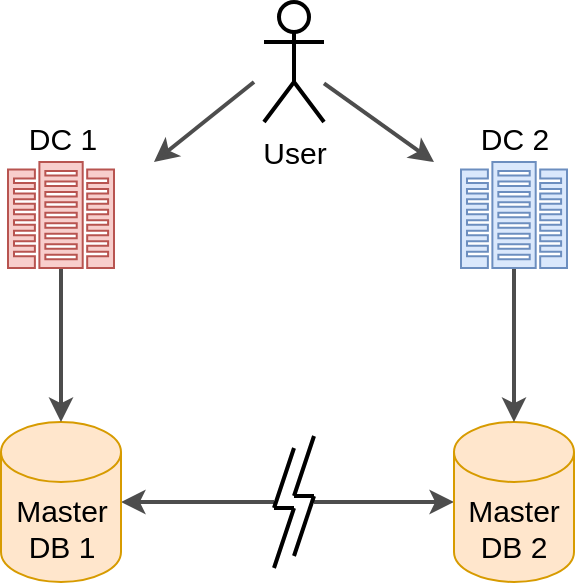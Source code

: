 <mxfile version="15.7.3" type="device"><diagram id="ugg3lXbC8nOIO1TDWBY-" name="Страница 1"><mxGraphModel dx="746" dy="465" grid="1" gridSize="10" guides="1" tooltips="1" connect="1" arrows="1" fold="1" page="1" pageScale="1" pageWidth="1169" pageHeight="827" math="0" shadow="0"><root><mxCell id="0"/><mxCell id="1" parent="0"/><mxCell id="zaJ0Sy7dKhxkNSWXu_L7-18" style="edgeStyle=none;rounded=0;orthogonalLoop=1;jettySize=auto;html=1;startArrow=classic;startFill=1;endArrow=none;endFill=0;fontSize=15;strokeWidth=2;strokeColor=#4D4D4D;" parent="1" source="zaJ0Sy7dKhxkNSWXu_L7-1" edge="1"><mxGeometry relative="1" as="geometry"><mxPoint x="380" y="390" as="targetPoint"/></mxGeometry></mxCell><mxCell id="zaJ0Sy7dKhxkNSWXu_L7-1" value="Master&lt;br style=&quot;font-size: 15px;&quot;&gt;DB 1" style="shape=cylinder3;whiteSpace=wrap;html=1;boundedLbl=1;backgroundOutline=1;size=15;fontSize=15;fillColor=#ffe6cc;strokeColor=#d79b00;" parent="1" vertex="1"><mxGeometry x="243.5" y="350" width="60" height="80" as="geometry"/></mxCell><mxCell id="zaJ0Sy7dKhxkNSWXu_L7-19" style="edgeStyle=none;rounded=0;orthogonalLoop=1;jettySize=auto;html=1;startArrow=classic;startFill=1;endArrow=none;endFill=0;fontSize=15;strokeWidth=2;strokeColor=#4D4D4D;" parent="1" source="zaJ0Sy7dKhxkNSWXu_L7-2" edge="1"><mxGeometry relative="1" as="geometry"><mxPoint x="400" y="390" as="targetPoint"/></mxGeometry></mxCell><mxCell id="zaJ0Sy7dKhxkNSWXu_L7-2" value="Master&lt;br style=&quot;font-size: 15px;&quot;&gt;DB 2" style="shape=cylinder3;whiteSpace=wrap;html=1;boundedLbl=1;backgroundOutline=1;size=15;fontSize=15;fillColor=#ffe6cc;strokeColor=#d79b00;" parent="1" vertex="1"><mxGeometry x="470" y="350" width="60" height="80" as="geometry"/></mxCell><mxCell id="zaJ0Sy7dKhxkNSWXu_L7-6" style="edgeStyle=orthogonalEdgeStyle;rounded=0;orthogonalLoop=1;jettySize=auto;html=1;entryX=0.5;entryY=0;entryDx=0;entryDy=0;entryPerimeter=0;fontSize=15;strokeWidth=2;strokeColor=#4D4D4D;" parent="1" source="zaJ0Sy7dKhxkNSWXu_L7-3" target="zaJ0Sy7dKhxkNSWXu_L7-1" edge="1"><mxGeometry relative="1" as="geometry"/></mxCell><mxCell id="zaJ0Sy7dKhxkNSWXu_L7-3" value="DC 1" style="sketch=0;pointerEvents=1;shadow=0;dashed=0;html=1;strokeColor=#b85450;fillColor=#f8cecc;labelPosition=center;verticalLabelPosition=top;verticalAlign=bottom;outlineConnect=0;align=center;shape=mxgraph.office.servers.datacenter;fontSize=15;" parent="1" vertex="1"><mxGeometry x="247" y="220" width="53" height="53" as="geometry"/></mxCell><mxCell id="zaJ0Sy7dKhxkNSWXu_L7-7" style="edgeStyle=orthogonalEdgeStyle;rounded=0;orthogonalLoop=1;jettySize=auto;html=1;entryX=0.5;entryY=0;entryDx=0;entryDy=0;entryPerimeter=0;fontSize=15;strokeWidth=2;strokeColor=#4D4D4D;" parent="1" source="zaJ0Sy7dKhxkNSWXu_L7-4" target="zaJ0Sy7dKhxkNSWXu_L7-2" edge="1"><mxGeometry relative="1" as="geometry"/></mxCell><mxCell id="zaJ0Sy7dKhxkNSWXu_L7-4" value="DC 2" style="sketch=0;pointerEvents=1;shadow=0;dashed=0;html=1;strokeColor=#6c8ebf;fillColor=#dae8fc;labelPosition=center;verticalLabelPosition=top;verticalAlign=bottom;outlineConnect=0;align=center;shape=mxgraph.office.servers.datacenter;fontSize=15;" parent="1" vertex="1"><mxGeometry x="473.5" y="220" width="53" height="53" as="geometry"/></mxCell><mxCell id="zaJ0Sy7dKhxkNSWXu_L7-20" style="rounded=0;orthogonalLoop=1;jettySize=auto;html=1;startArrow=none;startFill=0;endArrow=classic;endFill=1;fontSize=15;strokeWidth=2;strokeColor=#4D4D4D;" parent="1" source="zaJ0Sy7dKhxkNSWXu_L7-5" edge="1"><mxGeometry relative="1" as="geometry"><mxPoint x="460" y="220" as="targetPoint"/></mxGeometry></mxCell><mxCell id="zaJ0Sy7dKhxkNSWXu_L7-21" style="rounded=0;orthogonalLoop=1;jettySize=auto;html=1;startArrow=none;startFill=0;endArrow=classic;endFill=1;fontSize=15;strokeWidth=2;strokeColor=#4D4D4D;" parent="1" edge="1"><mxGeometry relative="1" as="geometry"><mxPoint x="370" y="180" as="sourcePoint"/><mxPoint x="320" y="220" as="targetPoint"/></mxGeometry></mxCell><mxCell id="zaJ0Sy7dKhxkNSWXu_L7-5" value="User" style="shape=umlActor;verticalLabelPosition=bottom;verticalAlign=top;html=1;outlineConnect=0;fontSize=15;strokeWidth=2;" parent="1" vertex="1"><mxGeometry x="375" y="140" width="30" height="60" as="geometry"/></mxCell><mxCell id="ME1WXDsTPWHj2YLmdkYI-1" value="" style="group" vertex="1" connectable="0" parent="1"><mxGeometry x="380" y="357" width="20" height="66" as="geometry"/></mxCell><mxCell id="zaJ0Sy7dKhxkNSWXu_L7-9" value="" style="endArrow=none;html=1;rounded=0;fontSize=15;strokeWidth=2;" parent="ME1WXDsTPWHj2YLmdkYI-1" edge="1"><mxGeometry y="6" width="50" height="50" as="geometry"><mxPoint y="36" as="sourcePoint"/><mxPoint x="10" y="6" as="targetPoint"/></mxGeometry></mxCell><mxCell id="zaJ0Sy7dKhxkNSWXu_L7-11" value="" style="endArrow=none;html=1;rounded=0;fontSize=15;strokeWidth=2;" parent="ME1WXDsTPWHj2YLmdkYI-1" edge="1"><mxGeometry y="6" width="50" height="50" as="geometry"><mxPoint y="66" as="sourcePoint"/><mxPoint x="10" y="36.0" as="targetPoint"/></mxGeometry></mxCell><mxCell id="zaJ0Sy7dKhxkNSWXu_L7-12" value="" style="endArrow=none;html=1;rounded=0;fontSize=15;strokeWidth=2;" parent="ME1WXDsTPWHj2YLmdkYI-1" edge="1"><mxGeometry y="6" width="50" height="50" as="geometry"><mxPoint x="10" y="36" as="sourcePoint"/><mxPoint y="36" as="targetPoint"/></mxGeometry></mxCell><mxCell id="zaJ0Sy7dKhxkNSWXu_L7-13" value="" style="endArrow=none;html=1;rounded=0;fontSize=15;strokeWidth=2;" parent="ME1WXDsTPWHj2YLmdkYI-1" edge="1"><mxGeometry x="-10" width="50" height="50" as="geometry"><mxPoint x="10" y="30" as="sourcePoint"/><mxPoint x="20" as="targetPoint"/></mxGeometry></mxCell><mxCell id="zaJ0Sy7dKhxkNSWXu_L7-14" value="" style="endArrow=none;html=1;rounded=0;fontSize=15;strokeWidth=2;" parent="ME1WXDsTPWHj2YLmdkYI-1" edge="1"><mxGeometry x="-10" width="50" height="50" as="geometry"><mxPoint x="10" y="60" as="sourcePoint"/><mxPoint x="20" y="30.0" as="targetPoint"/></mxGeometry></mxCell><mxCell id="zaJ0Sy7dKhxkNSWXu_L7-15" value="" style="endArrow=none;html=1;rounded=0;fontSize=15;strokeWidth=2;" parent="ME1WXDsTPWHj2YLmdkYI-1" edge="1"><mxGeometry x="-10" width="50" height="50" as="geometry"><mxPoint x="20" y="30" as="sourcePoint"/><mxPoint x="10" y="30" as="targetPoint"/></mxGeometry></mxCell></root></mxGraphModel></diagram></mxfile>